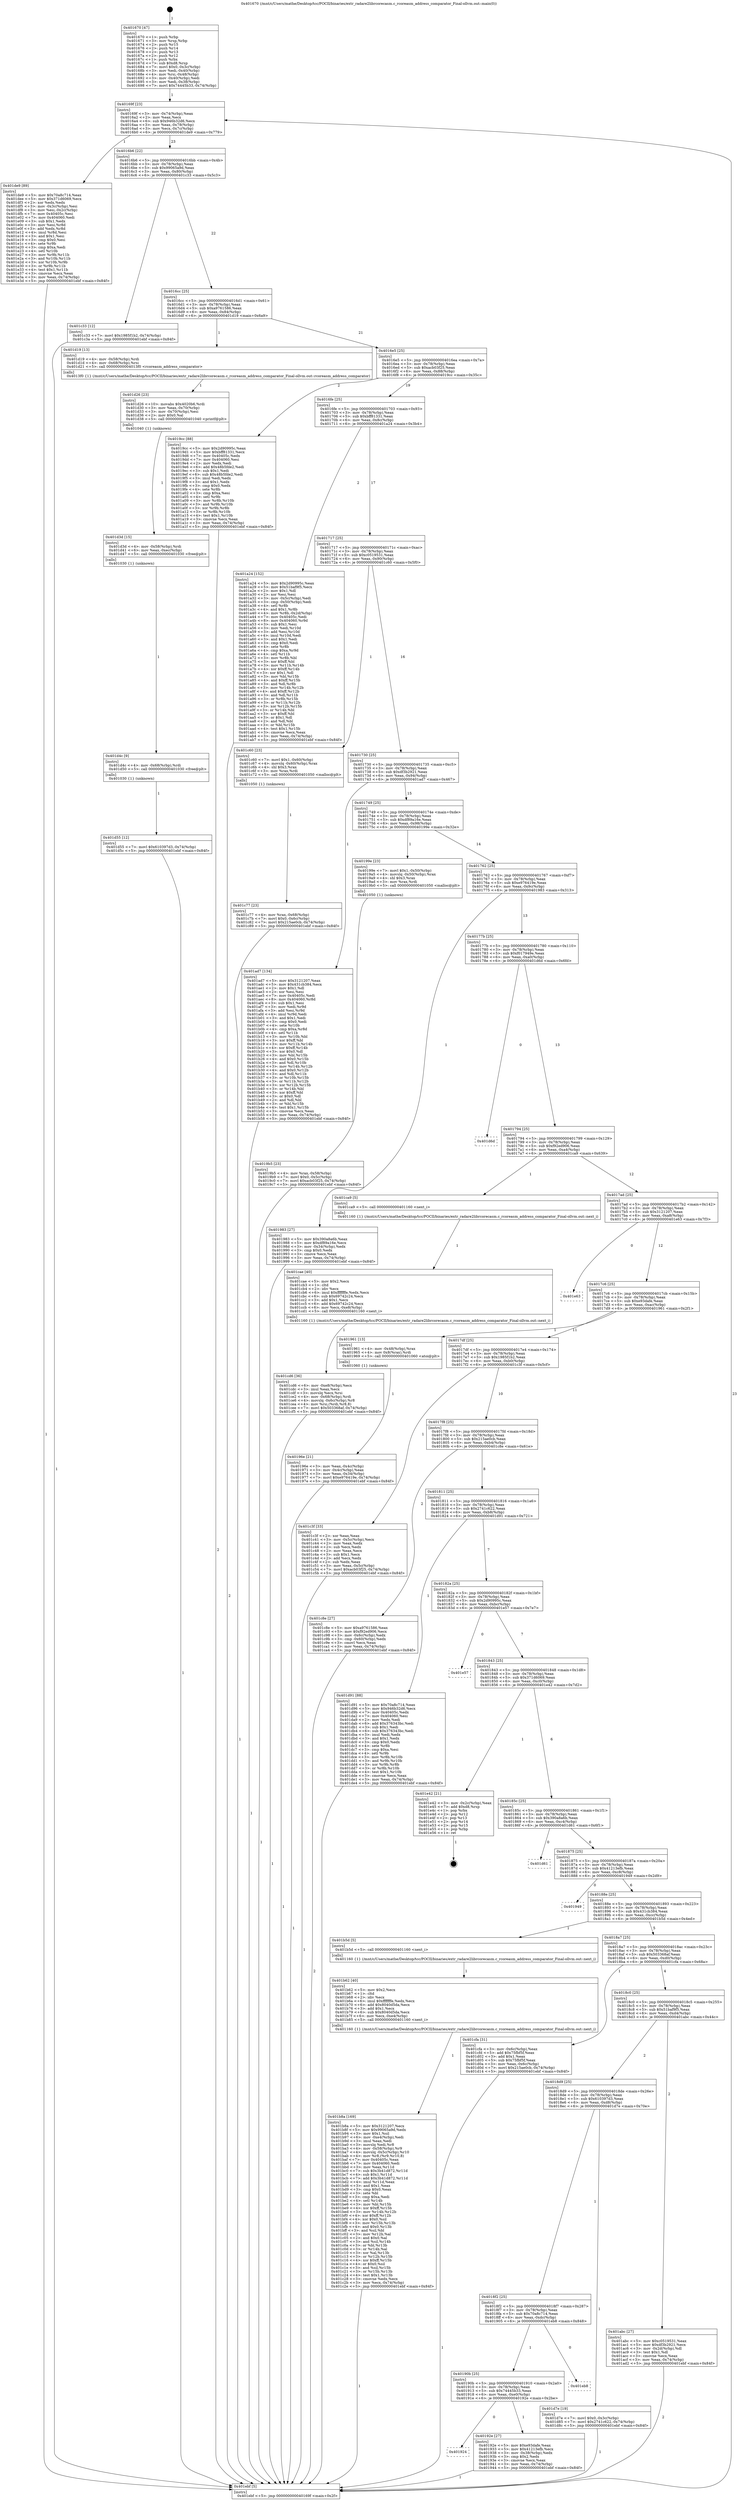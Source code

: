 digraph "0x401670" {
  label = "0x401670 (/mnt/c/Users/mathe/Desktop/tcc/POCII/binaries/extr_radare2librcorecasm.c_rcoreasm_address_comparator_Final-ollvm.out::main(0))"
  labelloc = "t"
  node[shape=record]

  Entry [label="",width=0.3,height=0.3,shape=circle,fillcolor=black,style=filled]
  "0x40169f" [label="{
     0x40169f [23]\l
     | [instrs]\l
     &nbsp;&nbsp;0x40169f \<+3\>: mov -0x74(%rbp),%eax\l
     &nbsp;&nbsp;0x4016a2 \<+2\>: mov %eax,%ecx\l
     &nbsp;&nbsp;0x4016a4 \<+6\>: sub $0x946b32d6,%ecx\l
     &nbsp;&nbsp;0x4016aa \<+3\>: mov %eax,-0x78(%rbp)\l
     &nbsp;&nbsp;0x4016ad \<+3\>: mov %ecx,-0x7c(%rbp)\l
     &nbsp;&nbsp;0x4016b0 \<+6\>: je 0000000000401de9 \<main+0x779\>\l
  }"]
  "0x401de9" [label="{
     0x401de9 [89]\l
     | [instrs]\l
     &nbsp;&nbsp;0x401de9 \<+5\>: mov $0x70a8c714,%eax\l
     &nbsp;&nbsp;0x401dee \<+5\>: mov $0x371d6069,%ecx\l
     &nbsp;&nbsp;0x401df3 \<+2\>: xor %edx,%edx\l
     &nbsp;&nbsp;0x401df5 \<+3\>: mov -0x3c(%rbp),%esi\l
     &nbsp;&nbsp;0x401df8 \<+3\>: mov %esi,-0x2c(%rbp)\l
     &nbsp;&nbsp;0x401dfb \<+7\>: mov 0x40405c,%esi\l
     &nbsp;&nbsp;0x401e02 \<+7\>: mov 0x404060,%edi\l
     &nbsp;&nbsp;0x401e09 \<+3\>: sub $0x1,%edx\l
     &nbsp;&nbsp;0x401e0c \<+3\>: mov %esi,%r8d\l
     &nbsp;&nbsp;0x401e0f \<+3\>: add %edx,%r8d\l
     &nbsp;&nbsp;0x401e12 \<+4\>: imul %r8d,%esi\l
     &nbsp;&nbsp;0x401e16 \<+3\>: and $0x1,%esi\l
     &nbsp;&nbsp;0x401e19 \<+3\>: cmp $0x0,%esi\l
     &nbsp;&nbsp;0x401e1c \<+4\>: sete %r9b\l
     &nbsp;&nbsp;0x401e20 \<+3\>: cmp $0xa,%edi\l
     &nbsp;&nbsp;0x401e23 \<+4\>: setl %r10b\l
     &nbsp;&nbsp;0x401e27 \<+3\>: mov %r9b,%r11b\l
     &nbsp;&nbsp;0x401e2a \<+3\>: and %r10b,%r11b\l
     &nbsp;&nbsp;0x401e2d \<+3\>: xor %r10b,%r9b\l
     &nbsp;&nbsp;0x401e30 \<+3\>: or %r9b,%r11b\l
     &nbsp;&nbsp;0x401e33 \<+4\>: test $0x1,%r11b\l
     &nbsp;&nbsp;0x401e37 \<+3\>: cmovne %ecx,%eax\l
     &nbsp;&nbsp;0x401e3a \<+3\>: mov %eax,-0x74(%rbp)\l
     &nbsp;&nbsp;0x401e3d \<+5\>: jmp 0000000000401ebf \<main+0x84f\>\l
  }"]
  "0x4016b6" [label="{
     0x4016b6 [22]\l
     | [instrs]\l
     &nbsp;&nbsp;0x4016b6 \<+5\>: jmp 00000000004016bb \<main+0x4b\>\l
     &nbsp;&nbsp;0x4016bb \<+3\>: mov -0x78(%rbp),%eax\l
     &nbsp;&nbsp;0x4016be \<+5\>: sub $0x99065a9d,%eax\l
     &nbsp;&nbsp;0x4016c3 \<+3\>: mov %eax,-0x80(%rbp)\l
     &nbsp;&nbsp;0x4016c6 \<+6\>: je 0000000000401c33 \<main+0x5c3\>\l
  }"]
  Exit [label="",width=0.3,height=0.3,shape=circle,fillcolor=black,style=filled,peripheries=2]
  "0x401c33" [label="{
     0x401c33 [12]\l
     | [instrs]\l
     &nbsp;&nbsp;0x401c33 \<+7\>: movl $0x1985f1b2,-0x74(%rbp)\l
     &nbsp;&nbsp;0x401c3a \<+5\>: jmp 0000000000401ebf \<main+0x84f\>\l
  }"]
  "0x4016cc" [label="{
     0x4016cc [25]\l
     | [instrs]\l
     &nbsp;&nbsp;0x4016cc \<+5\>: jmp 00000000004016d1 \<main+0x61\>\l
     &nbsp;&nbsp;0x4016d1 \<+3\>: mov -0x78(%rbp),%eax\l
     &nbsp;&nbsp;0x4016d4 \<+5\>: sub $0xa9761586,%eax\l
     &nbsp;&nbsp;0x4016d9 \<+6\>: mov %eax,-0x84(%rbp)\l
     &nbsp;&nbsp;0x4016df \<+6\>: je 0000000000401d19 \<main+0x6a9\>\l
  }"]
  "0x401d55" [label="{
     0x401d55 [12]\l
     | [instrs]\l
     &nbsp;&nbsp;0x401d55 \<+7\>: movl $0x610397d3,-0x74(%rbp)\l
     &nbsp;&nbsp;0x401d5c \<+5\>: jmp 0000000000401ebf \<main+0x84f\>\l
  }"]
  "0x401d19" [label="{
     0x401d19 [13]\l
     | [instrs]\l
     &nbsp;&nbsp;0x401d19 \<+4\>: mov -0x58(%rbp),%rdi\l
     &nbsp;&nbsp;0x401d1d \<+4\>: mov -0x68(%rbp),%rsi\l
     &nbsp;&nbsp;0x401d21 \<+5\>: call 00000000004013f0 \<rcoreasm_address_comparator\>\l
     | [calls]\l
     &nbsp;&nbsp;0x4013f0 \{1\} (/mnt/c/Users/mathe/Desktop/tcc/POCII/binaries/extr_radare2librcorecasm.c_rcoreasm_address_comparator_Final-ollvm.out::rcoreasm_address_comparator)\l
  }"]
  "0x4016e5" [label="{
     0x4016e5 [25]\l
     | [instrs]\l
     &nbsp;&nbsp;0x4016e5 \<+5\>: jmp 00000000004016ea \<main+0x7a\>\l
     &nbsp;&nbsp;0x4016ea \<+3\>: mov -0x78(%rbp),%eax\l
     &nbsp;&nbsp;0x4016ed \<+5\>: sub $0xacb03f25,%eax\l
     &nbsp;&nbsp;0x4016f2 \<+6\>: mov %eax,-0x88(%rbp)\l
     &nbsp;&nbsp;0x4016f8 \<+6\>: je 00000000004019cc \<main+0x35c\>\l
  }"]
  "0x401d4c" [label="{
     0x401d4c [9]\l
     | [instrs]\l
     &nbsp;&nbsp;0x401d4c \<+4\>: mov -0x68(%rbp),%rdi\l
     &nbsp;&nbsp;0x401d50 \<+5\>: call 0000000000401030 \<free@plt\>\l
     | [calls]\l
     &nbsp;&nbsp;0x401030 \{1\} (unknown)\l
  }"]
  "0x4019cc" [label="{
     0x4019cc [88]\l
     | [instrs]\l
     &nbsp;&nbsp;0x4019cc \<+5\>: mov $0x2d90995c,%eax\l
     &nbsp;&nbsp;0x4019d1 \<+5\>: mov $0xbff81331,%ecx\l
     &nbsp;&nbsp;0x4019d6 \<+7\>: mov 0x40405c,%edx\l
     &nbsp;&nbsp;0x4019dd \<+7\>: mov 0x404060,%esi\l
     &nbsp;&nbsp;0x4019e4 \<+2\>: mov %edx,%edi\l
     &nbsp;&nbsp;0x4019e6 \<+6\>: add $0x48b5fde2,%edi\l
     &nbsp;&nbsp;0x4019ec \<+3\>: sub $0x1,%edi\l
     &nbsp;&nbsp;0x4019ef \<+6\>: sub $0x48b5fde2,%edi\l
     &nbsp;&nbsp;0x4019f5 \<+3\>: imul %edi,%edx\l
     &nbsp;&nbsp;0x4019f8 \<+3\>: and $0x1,%edx\l
     &nbsp;&nbsp;0x4019fb \<+3\>: cmp $0x0,%edx\l
     &nbsp;&nbsp;0x4019fe \<+4\>: sete %r8b\l
     &nbsp;&nbsp;0x401a02 \<+3\>: cmp $0xa,%esi\l
     &nbsp;&nbsp;0x401a05 \<+4\>: setl %r9b\l
     &nbsp;&nbsp;0x401a09 \<+3\>: mov %r8b,%r10b\l
     &nbsp;&nbsp;0x401a0c \<+3\>: and %r9b,%r10b\l
     &nbsp;&nbsp;0x401a0f \<+3\>: xor %r9b,%r8b\l
     &nbsp;&nbsp;0x401a12 \<+3\>: or %r8b,%r10b\l
     &nbsp;&nbsp;0x401a15 \<+4\>: test $0x1,%r10b\l
     &nbsp;&nbsp;0x401a19 \<+3\>: cmovne %ecx,%eax\l
     &nbsp;&nbsp;0x401a1c \<+3\>: mov %eax,-0x74(%rbp)\l
     &nbsp;&nbsp;0x401a1f \<+5\>: jmp 0000000000401ebf \<main+0x84f\>\l
  }"]
  "0x4016fe" [label="{
     0x4016fe [25]\l
     | [instrs]\l
     &nbsp;&nbsp;0x4016fe \<+5\>: jmp 0000000000401703 \<main+0x93\>\l
     &nbsp;&nbsp;0x401703 \<+3\>: mov -0x78(%rbp),%eax\l
     &nbsp;&nbsp;0x401706 \<+5\>: sub $0xbff81331,%eax\l
     &nbsp;&nbsp;0x40170b \<+6\>: mov %eax,-0x8c(%rbp)\l
     &nbsp;&nbsp;0x401711 \<+6\>: je 0000000000401a24 \<main+0x3b4\>\l
  }"]
  "0x401d3d" [label="{
     0x401d3d [15]\l
     | [instrs]\l
     &nbsp;&nbsp;0x401d3d \<+4\>: mov -0x58(%rbp),%rdi\l
     &nbsp;&nbsp;0x401d41 \<+6\>: mov %eax,-0xec(%rbp)\l
     &nbsp;&nbsp;0x401d47 \<+5\>: call 0000000000401030 \<free@plt\>\l
     | [calls]\l
     &nbsp;&nbsp;0x401030 \{1\} (unknown)\l
  }"]
  "0x401a24" [label="{
     0x401a24 [152]\l
     | [instrs]\l
     &nbsp;&nbsp;0x401a24 \<+5\>: mov $0x2d90995c,%eax\l
     &nbsp;&nbsp;0x401a29 \<+5\>: mov $0x51baf9f5,%ecx\l
     &nbsp;&nbsp;0x401a2e \<+2\>: mov $0x1,%dl\l
     &nbsp;&nbsp;0x401a30 \<+2\>: xor %esi,%esi\l
     &nbsp;&nbsp;0x401a32 \<+3\>: mov -0x5c(%rbp),%edi\l
     &nbsp;&nbsp;0x401a35 \<+3\>: cmp -0x50(%rbp),%edi\l
     &nbsp;&nbsp;0x401a38 \<+4\>: setl %r8b\l
     &nbsp;&nbsp;0x401a3c \<+4\>: and $0x1,%r8b\l
     &nbsp;&nbsp;0x401a40 \<+4\>: mov %r8b,-0x2d(%rbp)\l
     &nbsp;&nbsp;0x401a44 \<+7\>: mov 0x40405c,%edi\l
     &nbsp;&nbsp;0x401a4b \<+8\>: mov 0x404060,%r9d\l
     &nbsp;&nbsp;0x401a53 \<+3\>: sub $0x1,%esi\l
     &nbsp;&nbsp;0x401a56 \<+3\>: mov %edi,%r10d\l
     &nbsp;&nbsp;0x401a59 \<+3\>: add %esi,%r10d\l
     &nbsp;&nbsp;0x401a5c \<+4\>: imul %r10d,%edi\l
     &nbsp;&nbsp;0x401a60 \<+3\>: and $0x1,%edi\l
     &nbsp;&nbsp;0x401a63 \<+3\>: cmp $0x0,%edi\l
     &nbsp;&nbsp;0x401a66 \<+4\>: sete %r8b\l
     &nbsp;&nbsp;0x401a6a \<+4\>: cmp $0xa,%r9d\l
     &nbsp;&nbsp;0x401a6e \<+4\>: setl %r11b\l
     &nbsp;&nbsp;0x401a72 \<+3\>: mov %r8b,%bl\l
     &nbsp;&nbsp;0x401a75 \<+3\>: xor $0xff,%bl\l
     &nbsp;&nbsp;0x401a78 \<+3\>: mov %r11b,%r14b\l
     &nbsp;&nbsp;0x401a7b \<+4\>: xor $0xff,%r14b\l
     &nbsp;&nbsp;0x401a7f \<+3\>: xor $0x1,%dl\l
     &nbsp;&nbsp;0x401a82 \<+3\>: mov %bl,%r15b\l
     &nbsp;&nbsp;0x401a85 \<+4\>: and $0xff,%r15b\l
     &nbsp;&nbsp;0x401a89 \<+3\>: and %dl,%r8b\l
     &nbsp;&nbsp;0x401a8c \<+3\>: mov %r14b,%r12b\l
     &nbsp;&nbsp;0x401a8f \<+4\>: and $0xff,%r12b\l
     &nbsp;&nbsp;0x401a93 \<+3\>: and %dl,%r11b\l
     &nbsp;&nbsp;0x401a96 \<+3\>: or %r8b,%r15b\l
     &nbsp;&nbsp;0x401a99 \<+3\>: or %r11b,%r12b\l
     &nbsp;&nbsp;0x401a9c \<+3\>: xor %r12b,%r15b\l
     &nbsp;&nbsp;0x401a9f \<+3\>: or %r14b,%bl\l
     &nbsp;&nbsp;0x401aa2 \<+3\>: xor $0xff,%bl\l
     &nbsp;&nbsp;0x401aa5 \<+3\>: or $0x1,%dl\l
     &nbsp;&nbsp;0x401aa8 \<+2\>: and %dl,%bl\l
     &nbsp;&nbsp;0x401aaa \<+3\>: or %bl,%r15b\l
     &nbsp;&nbsp;0x401aad \<+4\>: test $0x1,%r15b\l
     &nbsp;&nbsp;0x401ab1 \<+3\>: cmovne %ecx,%eax\l
     &nbsp;&nbsp;0x401ab4 \<+3\>: mov %eax,-0x74(%rbp)\l
     &nbsp;&nbsp;0x401ab7 \<+5\>: jmp 0000000000401ebf \<main+0x84f\>\l
  }"]
  "0x401717" [label="{
     0x401717 [25]\l
     | [instrs]\l
     &nbsp;&nbsp;0x401717 \<+5\>: jmp 000000000040171c \<main+0xac\>\l
     &nbsp;&nbsp;0x40171c \<+3\>: mov -0x78(%rbp),%eax\l
     &nbsp;&nbsp;0x40171f \<+5\>: sub $0xc0519531,%eax\l
     &nbsp;&nbsp;0x401724 \<+6\>: mov %eax,-0x90(%rbp)\l
     &nbsp;&nbsp;0x40172a \<+6\>: je 0000000000401c60 \<main+0x5f0\>\l
  }"]
  "0x401d26" [label="{
     0x401d26 [23]\l
     | [instrs]\l
     &nbsp;&nbsp;0x401d26 \<+10\>: movabs $0x4020b6,%rdi\l
     &nbsp;&nbsp;0x401d30 \<+3\>: mov %eax,-0x70(%rbp)\l
     &nbsp;&nbsp;0x401d33 \<+3\>: mov -0x70(%rbp),%esi\l
     &nbsp;&nbsp;0x401d36 \<+2\>: mov $0x0,%al\l
     &nbsp;&nbsp;0x401d38 \<+5\>: call 0000000000401040 \<printf@plt\>\l
     | [calls]\l
     &nbsp;&nbsp;0x401040 \{1\} (unknown)\l
  }"]
  "0x401c60" [label="{
     0x401c60 [23]\l
     | [instrs]\l
     &nbsp;&nbsp;0x401c60 \<+7\>: movl $0x1,-0x60(%rbp)\l
     &nbsp;&nbsp;0x401c67 \<+4\>: movslq -0x60(%rbp),%rax\l
     &nbsp;&nbsp;0x401c6b \<+4\>: shl $0x3,%rax\l
     &nbsp;&nbsp;0x401c6f \<+3\>: mov %rax,%rdi\l
     &nbsp;&nbsp;0x401c72 \<+5\>: call 0000000000401050 \<malloc@plt\>\l
     | [calls]\l
     &nbsp;&nbsp;0x401050 \{1\} (unknown)\l
  }"]
  "0x401730" [label="{
     0x401730 [25]\l
     | [instrs]\l
     &nbsp;&nbsp;0x401730 \<+5\>: jmp 0000000000401735 \<main+0xc5\>\l
     &nbsp;&nbsp;0x401735 \<+3\>: mov -0x78(%rbp),%eax\l
     &nbsp;&nbsp;0x401738 \<+5\>: sub $0xdf3b2921,%eax\l
     &nbsp;&nbsp;0x40173d \<+6\>: mov %eax,-0x94(%rbp)\l
     &nbsp;&nbsp;0x401743 \<+6\>: je 0000000000401ad7 \<main+0x467\>\l
  }"]
  "0x401cd6" [label="{
     0x401cd6 [36]\l
     | [instrs]\l
     &nbsp;&nbsp;0x401cd6 \<+6\>: mov -0xe8(%rbp),%ecx\l
     &nbsp;&nbsp;0x401cdc \<+3\>: imul %eax,%ecx\l
     &nbsp;&nbsp;0x401cdf \<+3\>: movslq %ecx,%rsi\l
     &nbsp;&nbsp;0x401ce2 \<+4\>: mov -0x68(%rbp),%rdi\l
     &nbsp;&nbsp;0x401ce6 \<+4\>: movslq -0x6c(%rbp),%r8\l
     &nbsp;&nbsp;0x401cea \<+4\>: mov %rsi,(%rdi,%r8,8)\l
     &nbsp;&nbsp;0x401cee \<+7\>: movl $0x503368af,-0x74(%rbp)\l
     &nbsp;&nbsp;0x401cf5 \<+5\>: jmp 0000000000401ebf \<main+0x84f\>\l
  }"]
  "0x401ad7" [label="{
     0x401ad7 [134]\l
     | [instrs]\l
     &nbsp;&nbsp;0x401ad7 \<+5\>: mov $0x3121207,%eax\l
     &nbsp;&nbsp;0x401adc \<+5\>: mov $0x431cb384,%ecx\l
     &nbsp;&nbsp;0x401ae1 \<+2\>: mov $0x1,%dl\l
     &nbsp;&nbsp;0x401ae3 \<+2\>: xor %esi,%esi\l
     &nbsp;&nbsp;0x401ae5 \<+7\>: mov 0x40405c,%edi\l
     &nbsp;&nbsp;0x401aec \<+8\>: mov 0x404060,%r8d\l
     &nbsp;&nbsp;0x401af4 \<+3\>: sub $0x1,%esi\l
     &nbsp;&nbsp;0x401af7 \<+3\>: mov %edi,%r9d\l
     &nbsp;&nbsp;0x401afa \<+3\>: add %esi,%r9d\l
     &nbsp;&nbsp;0x401afd \<+4\>: imul %r9d,%edi\l
     &nbsp;&nbsp;0x401b01 \<+3\>: and $0x1,%edi\l
     &nbsp;&nbsp;0x401b04 \<+3\>: cmp $0x0,%edi\l
     &nbsp;&nbsp;0x401b07 \<+4\>: sete %r10b\l
     &nbsp;&nbsp;0x401b0b \<+4\>: cmp $0xa,%r8d\l
     &nbsp;&nbsp;0x401b0f \<+4\>: setl %r11b\l
     &nbsp;&nbsp;0x401b13 \<+3\>: mov %r10b,%bl\l
     &nbsp;&nbsp;0x401b16 \<+3\>: xor $0xff,%bl\l
     &nbsp;&nbsp;0x401b19 \<+3\>: mov %r11b,%r14b\l
     &nbsp;&nbsp;0x401b1c \<+4\>: xor $0xff,%r14b\l
     &nbsp;&nbsp;0x401b20 \<+3\>: xor $0x0,%dl\l
     &nbsp;&nbsp;0x401b23 \<+3\>: mov %bl,%r15b\l
     &nbsp;&nbsp;0x401b26 \<+4\>: and $0x0,%r15b\l
     &nbsp;&nbsp;0x401b2a \<+3\>: and %dl,%r10b\l
     &nbsp;&nbsp;0x401b2d \<+3\>: mov %r14b,%r12b\l
     &nbsp;&nbsp;0x401b30 \<+4\>: and $0x0,%r12b\l
     &nbsp;&nbsp;0x401b34 \<+3\>: and %dl,%r11b\l
     &nbsp;&nbsp;0x401b37 \<+3\>: or %r10b,%r15b\l
     &nbsp;&nbsp;0x401b3a \<+3\>: or %r11b,%r12b\l
     &nbsp;&nbsp;0x401b3d \<+3\>: xor %r12b,%r15b\l
     &nbsp;&nbsp;0x401b40 \<+3\>: or %r14b,%bl\l
     &nbsp;&nbsp;0x401b43 \<+3\>: xor $0xff,%bl\l
     &nbsp;&nbsp;0x401b46 \<+3\>: or $0x0,%dl\l
     &nbsp;&nbsp;0x401b49 \<+2\>: and %dl,%bl\l
     &nbsp;&nbsp;0x401b4b \<+3\>: or %bl,%r15b\l
     &nbsp;&nbsp;0x401b4e \<+4\>: test $0x1,%r15b\l
     &nbsp;&nbsp;0x401b52 \<+3\>: cmovne %ecx,%eax\l
     &nbsp;&nbsp;0x401b55 \<+3\>: mov %eax,-0x74(%rbp)\l
     &nbsp;&nbsp;0x401b58 \<+5\>: jmp 0000000000401ebf \<main+0x84f\>\l
  }"]
  "0x401749" [label="{
     0x401749 [25]\l
     | [instrs]\l
     &nbsp;&nbsp;0x401749 \<+5\>: jmp 000000000040174e \<main+0xde\>\l
     &nbsp;&nbsp;0x40174e \<+3\>: mov -0x78(%rbp),%eax\l
     &nbsp;&nbsp;0x401751 \<+5\>: sub $0xdf89a16e,%eax\l
     &nbsp;&nbsp;0x401756 \<+6\>: mov %eax,-0x98(%rbp)\l
     &nbsp;&nbsp;0x40175c \<+6\>: je 000000000040199e \<main+0x32e\>\l
  }"]
  "0x401cae" [label="{
     0x401cae [40]\l
     | [instrs]\l
     &nbsp;&nbsp;0x401cae \<+5\>: mov $0x2,%ecx\l
     &nbsp;&nbsp;0x401cb3 \<+1\>: cltd\l
     &nbsp;&nbsp;0x401cb4 \<+2\>: idiv %ecx\l
     &nbsp;&nbsp;0x401cb6 \<+6\>: imul $0xfffffffe,%edx,%ecx\l
     &nbsp;&nbsp;0x401cbc \<+6\>: sub $0x69742c24,%ecx\l
     &nbsp;&nbsp;0x401cc2 \<+3\>: add $0x1,%ecx\l
     &nbsp;&nbsp;0x401cc5 \<+6\>: add $0x69742c24,%ecx\l
     &nbsp;&nbsp;0x401ccb \<+6\>: mov %ecx,-0xe8(%rbp)\l
     &nbsp;&nbsp;0x401cd1 \<+5\>: call 0000000000401160 \<next_i\>\l
     | [calls]\l
     &nbsp;&nbsp;0x401160 \{1\} (/mnt/c/Users/mathe/Desktop/tcc/POCII/binaries/extr_radare2librcorecasm.c_rcoreasm_address_comparator_Final-ollvm.out::next_i)\l
  }"]
  "0x40199e" [label="{
     0x40199e [23]\l
     | [instrs]\l
     &nbsp;&nbsp;0x40199e \<+7\>: movl $0x1,-0x50(%rbp)\l
     &nbsp;&nbsp;0x4019a5 \<+4\>: movslq -0x50(%rbp),%rax\l
     &nbsp;&nbsp;0x4019a9 \<+4\>: shl $0x3,%rax\l
     &nbsp;&nbsp;0x4019ad \<+3\>: mov %rax,%rdi\l
     &nbsp;&nbsp;0x4019b0 \<+5\>: call 0000000000401050 \<malloc@plt\>\l
     | [calls]\l
     &nbsp;&nbsp;0x401050 \{1\} (unknown)\l
  }"]
  "0x401762" [label="{
     0x401762 [25]\l
     | [instrs]\l
     &nbsp;&nbsp;0x401762 \<+5\>: jmp 0000000000401767 \<main+0xf7\>\l
     &nbsp;&nbsp;0x401767 \<+3\>: mov -0x78(%rbp),%eax\l
     &nbsp;&nbsp;0x40176a \<+5\>: sub $0xe976419e,%eax\l
     &nbsp;&nbsp;0x40176f \<+6\>: mov %eax,-0x9c(%rbp)\l
     &nbsp;&nbsp;0x401775 \<+6\>: je 0000000000401983 \<main+0x313\>\l
  }"]
  "0x401c77" [label="{
     0x401c77 [23]\l
     | [instrs]\l
     &nbsp;&nbsp;0x401c77 \<+4\>: mov %rax,-0x68(%rbp)\l
     &nbsp;&nbsp;0x401c7b \<+7\>: movl $0x0,-0x6c(%rbp)\l
     &nbsp;&nbsp;0x401c82 \<+7\>: movl $0x215ae0cb,-0x74(%rbp)\l
     &nbsp;&nbsp;0x401c89 \<+5\>: jmp 0000000000401ebf \<main+0x84f\>\l
  }"]
  "0x401983" [label="{
     0x401983 [27]\l
     | [instrs]\l
     &nbsp;&nbsp;0x401983 \<+5\>: mov $0x390a8a6b,%eax\l
     &nbsp;&nbsp;0x401988 \<+5\>: mov $0xdf89a16e,%ecx\l
     &nbsp;&nbsp;0x40198d \<+3\>: mov -0x34(%rbp),%edx\l
     &nbsp;&nbsp;0x401990 \<+3\>: cmp $0x0,%edx\l
     &nbsp;&nbsp;0x401993 \<+3\>: cmove %ecx,%eax\l
     &nbsp;&nbsp;0x401996 \<+3\>: mov %eax,-0x74(%rbp)\l
     &nbsp;&nbsp;0x401999 \<+5\>: jmp 0000000000401ebf \<main+0x84f\>\l
  }"]
  "0x40177b" [label="{
     0x40177b [25]\l
     | [instrs]\l
     &nbsp;&nbsp;0x40177b \<+5\>: jmp 0000000000401780 \<main+0x110\>\l
     &nbsp;&nbsp;0x401780 \<+3\>: mov -0x78(%rbp),%eax\l
     &nbsp;&nbsp;0x401783 \<+5\>: sub $0xf017949e,%eax\l
     &nbsp;&nbsp;0x401788 \<+6\>: mov %eax,-0xa0(%rbp)\l
     &nbsp;&nbsp;0x40178e \<+6\>: je 0000000000401d6d \<main+0x6fd\>\l
  }"]
  "0x401b8a" [label="{
     0x401b8a [169]\l
     | [instrs]\l
     &nbsp;&nbsp;0x401b8a \<+5\>: mov $0x3121207,%ecx\l
     &nbsp;&nbsp;0x401b8f \<+5\>: mov $0x99065a9d,%edx\l
     &nbsp;&nbsp;0x401b94 \<+3\>: mov $0x1,%sil\l
     &nbsp;&nbsp;0x401b97 \<+6\>: mov -0xe4(%rbp),%edi\l
     &nbsp;&nbsp;0x401b9d \<+3\>: imul %eax,%edi\l
     &nbsp;&nbsp;0x401ba0 \<+3\>: movslq %edi,%r8\l
     &nbsp;&nbsp;0x401ba3 \<+4\>: mov -0x58(%rbp),%r9\l
     &nbsp;&nbsp;0x401ba7 \<+4\>: movslq -0x5c(%rbp),%r10\l
     &nbsp;&nbsp;0x401bab \<+4\>: mov %r8,(%r9,%r10,8)\l
     &nbsp;&nbsp;0x401baf \<+7\>: mov 0x40405c,%eax\l
     &nbsp;&nbsp;0x401bb6 \<+7\>: mov 0x404060,%edi\l
     &nbsp;&nbsp;0x401bbd \<+3\>: mov %eax,%r11d\l
     &nbsp;&nbsp;0x401bc0 \<+7\>: sub $0x3b41d872,%r11d\l
     &nbsp;&nbsp;0x401bc7 \<+4\>: sub $0x1,%r11d\l
     &nbsp;&nbsp;0x401bcb \<+7\>: add $0x3b41d872,%r11d\l
     &nbsp;&nbsp;0x401bd2 \<+4\>: imul %r11d,%eax\l
     &nbsp;&nbsp;0x401bd6 \<+3\>: and $0x1,%eax\l
     &nbsp;&nbsp;0x401bd9 \<+3\>: cmp $0x0,%eax\l
     &nbsp;&nbsp;0x401bdc \<+3\>: sete %bl\l
     &nbsp;&nbsp;0x401bdf \<+3\>: cmp $0xa,%edi\l
     &nbsp;&nbsp;0x401be2 \<+4\>: setl %r14b\l
     &nbsp;&nbsp;0x401be6 \<+3\>: mov %bl,%r15b\l
     &nbsp;&nbsp;0x401be9 \<+4\>: xor $0xff,%r15b\l
     &nbsp;&nbsp;0x401bed \<+3\>: mov %r14b,%r12b\l
     &nbsp;&nbsp;0x401bf0 \<+4\>: xor $0xff,%r12b\l
     &nbsp;&nbsp;0x401bf4 \<+4\>: xor $0x0,%sil\l
     &nbsp;&nbsp;0x401bf8 \<+3\>: mov %r15b,%r13b\l
     &nbsp;&nbsp;0x401bfb \<+4\>: and $0x0,%r13b\l
     &nbsp;&nbsp;0x401bff \<+3\>: and %sil,%bl\l
     &nbsp;&nbsp;0x401c02 \<+3\>: mov %r12b,%al\l
     &nbsp;&nbsp;0x401c05 \<+2\>: and $0x0,%al\l
     &nbsp;&nbsp;0x401c07 \<+3\>: and %sil,%r14b\l
     &nbsp;&nbsp;0x401c0a \<+3\>: or %bl,%r13b\l
     &nbsp;&nbsp;0x401c0d \<+3\>: or %r14b,%al\l
     &nbsp;&nbsp;0x401c10 \<+3\>: xor %al,%r13b\l
     &nbsp;&nbsp;0x401c13 \<+3\>: or %r12b,%r15b\l
     &nbsp;&nbsp;0x401c16 \<+4\>: xor $0xff,%r15b\l
     &nbsp;&nbsp;0x401c1a \<+4\>: or $0x0,%sil\l
     &nbsp;&nbsp;0x401c1e \<+3\>: and %sil,%r15b\l
     &nbsp;&nbsp;0x401c21 \<+3\>: or %r15b,%r13b\l
     &nbsp;&nbsp;0x401c24 \<+4\>: test $0x1,%r13b\l
     &nbsp;&nbsp;0x401c28 \<+3\>: cmovne %edx,%ecx\l
     &nbsp;&nbsp;0x401c2b \<+3\>: mov %ecx,-0x74(%rbp)\l
     &nbsp;&nbsp;0x401c2e \<+5\>: jmp 0000000000401ebf \<main+0x84f\>\l
  }"]
  "0x401d6d" [label="{
     0x401d6d\l
  }", style=dashed]
  "0x401794" [label="{
     0x401794 [25]\l
     | [instrs]\l
     &nbsp;&nbsp;0x401794 \<+5\>: jmp 0000000000401799 \<main+0x129\>\l
     &nbsp;&nbsp;0x401799 \<+3\>: mov -0x78(%rbp),%eax\l
     &nbsp;&nbsp;0x40179c \<+5\>: sub $0xf92ed906,%eax\l
     &nbsp;&nbsp;0x4017a1 \<+6\>: mov %eax,-0xa4(%rbp)\l
     &nbsp;&nbsp;0x4017a7 \<+6\>: je 0000000000401ca9 \<main+0x639\>\l
  }"]
  "0x401b62" [label="{
     0x401b62 [40]\l
     | [instrs]\l
     &nbsp;&nbsp;0x401b62 \<+5\>: mov $0x2,%ecx\l
     &nbsp;&nbsp;0x401b67 \<+1\>: cltd\l
     &nbsp;&nbsp;0x401b68 \<+2\>: idiv %ecx\l
     &nbsp;&nbsp;0x401b6a \<+6\>: imul $0xfffffffe,%edx,%ecx\l
     &nbsp;&nbsp;0x401b70 \<+6\>: add $0x8040d5da,%ecx\l
     &nbsp;&nbsp;0x401b76 \<+3\>: add $0x1,%ecx\l
     &nbsp;&nbsp;0x401b79 \<+6\>: sub $0x8040d5da,%ecx\l
     &nbsp;&nbsp;0x401b7f \<+6\>: mov %ecx,-0xe4(%rbp)\l
     &nbsp;&nbsp;0x401b85 \<+5\>: call 0000000000401160 \<next_i\>\l
     | [calls]\l
     &nbsp;&nbsp;0x401160 \{1\} (/mnt/c/Users/mathe/Desktop/tcc/POCII/binaries/extr_radare2librcorecasm.c_rcoreasm_address_comparator_Final-ollvm.out::next_i)\l
  }"]
  "0x401ca9" [label="{
     0x401ca9 [5]\l
     | [instrs]\l
     &nbsp;&nbsp;0x401ca9 \<+5\>: call 0000000000401160 \<next_i\>\l
     | [calls]\l
     &nbsp;&nbsp;0x401160 \{1\} (/mnt/c/Users/mathe/Desktop/tcc/POCII/binaries/extr_radare2librcorecasm.c_rcoreasm_address_comparator_Final-ollvm.out::next_i)\l
  }"]
  "0x4017ad" [label="{
     0x4017ad [25]\l
     | [instrs]\l
     &nbsp;&nbsp;0x4017ad \<+5\>: jmp 00000000004017b2 \<main+0x142\>\l
     &nbsp;&nbsp;0x4017b2 \<+3\>: mov -0x78(%rbp),%eax\l
     &nbsp;&nbsp;0x4017b5 \<+5\>: sub $0x3121207,%eax\l
     &nbsp;&nbsp;0x4017ba \<+6\>: mov %eax,-0xa8(%rbp)\l
     &nbsp;&nbsp;0x4017c0 \<+6\>: je 0000000000401e63 \<main+0x7f3\>\l
  }"]
  "0x4019b5" [label="{
     0x4019b5 [23]\l
     | [instrs]\l
     &nbsp;&nbsp;0x4019b5 \<+4\>: mov %rax,-0x58(%rbp)\l
     &nbsp;&nbsp;0x4019b9 \<+7\>: movl $0x0,-0x5c(%rbp)\l
     &nbsp;&nbsp;0x4019c0 \<+7\>: movl $0xacb03f25,-0x74(%rbp)\l
     &nbsp;&nbsp;0x4019c7 \<+5\>: jmp 0000000000401ebf \<main+0x84f\>\l
  }"]
  "0x401e63" [label="{
     0x401e63\l
  }", style=dashed]
  "0x4017c6" [label="{
     0x4017c6 [25]\l
     | [instrs]\l
     &nbsp;&nbsp;0x4017c6 \<+5\>: jmp 00000000004017cb \<main+0x15b\>\l
     &nbsp;&nbsp;0x4017cb \<+3\>: mov -0x78(%rbp),%eax\l
     &nbsp;&nbsp;0x4017ce \<+5\>: sub $0xe93dafe,%eax\l
     &nbsp;&nbsp;0x4017d3 \<+6\>: mov %eax,-0xac(%rbp)\l
     &nbsp;&nbsp;0x4017d9 \<+6\>: je 0000000000401961 \<main+0x2f1\>\l
  }"]
  "0x40196e" [label="{
     0x40196e [21]\l
     | [instrs]\l
     &nbsp;&nbsp;0x40196e \<+3\>: mov %eax,-0x4c(%rbp)\l
     &nbsp;&nbsp;0x401971 \<+3\>: mov -0x4c(%rbp),%eax\l
     &nbsp;&nbsp;0x401974 \<+3\>: mov %eax,-0x34(%rbp)\l
     &nbsp;&nbsp;0x401977 \<+7\>: movl $0xe976419e,-0x74(%rbp)\l
     &nbsp;&nbsp;0x40197e \<+5\>: jmp 0000000000401ebf \<main+0x84f\>\l
  }"]
  "0x401961" [label="{
     0x401961 [13]\l
     | [instrs]\l
     &nbsp;&nbsp;0x401961 \<+4\>: mov -0x48(%rbp),%rax\l
     &nbsp;&nbsp;0x401965 \<+4\>: mov 0x8(%rax),%rdi\l
     &nbsp;&nbsp;0x401969 \<+5\>: call 0000000000401060 \<atoi@plt\>\l
     | [calls]\l
     &nbsp;&nbsp;0x401060 \{1\} (unknown)\l
  }"]
  "0x4017df" [label="{
     0x4017df [25]\l
     | [instrs]\l
     &nbsp;&nbsp;0x4017df \<+5\>: jmp 00000000004017e4 \<main+0x174\>\l
     &nbsp;&nbsp;0x4017e4 \<+3\>: mov -0x78(%rbp),%eax\l
     &nbsp;&nbsp;0x4017e7 \<+5\>: sub $0x1985f1b2,%eax\l
     &nbsp;&nbsp;0x4017ec \<+6\>: mov %eax,-0xb0(%rbp)\l
     &nbsp;&nbsp;0x4017f2 \<+6\>: je 0000000000401c3f \<main+0x5cf\>\l
  }"]
  "0x401670" [label="{
     0x401670 [47]\l
     | [instrs]\l
     &nbsp;&nbsp;0x401670 \<+1\>: push %rbp\l
     &nbsp;&nbsp;0x401671 \<+3\>: mov %rsp,%rbp\l
     &nbsp;&nbsp;0x401674 \<+2\>: push %r15\l
     &nbsp;&nbsp;0x401676 \<+2\>: push %r14\l
     &nbsp;&nbsp;0x401678 \<+2\>: push %r13\l
     &nbsp;&nbsp;0x40167a \<+2\>: push %r12\l
     &nbsp;&nbsp;0x40167c \<+1\>: push %rbx\l
     &nbsp;&nbsp;0x40167d \<+7\>: sub $0xd8,%rsp\l
     &nbsp;&nbsp;0x401684 \<+7\>: movl $0x0,-0x3c(%rbp)\l
     &nbsp;&nbsp;0x40168b \<+3\>: mov %edi,-0x40(%rbp)\l
     &nbsp;&nbsp;0x40168e \<+4\>: mov %rsi,-0x48(%rbp)\l
     &nbsp;&nbsp;0x401692 \<+3\>: mov -0x40(%rbp),%edi\l
     &nbsp;&nbsp;0x401695 \<+3\>: mov %edi,-0x38(%rbp)\l
     &nbsp;&nbsp;0x401698 \<+7\>: movl $0x74445b33,-0x74(%rbp)\l
  }"]
  "0x401c3f" [label="{
     0x401c3f [33]\l
     | [instrs]\l
     &nbsp;&nbsp;0x401c3f \<+2\>: xor %eax,%eax\l
     &nbsp;&nbsp;0x401c41 \<+3\>: mov -0x5c(%rbp),%ecx\l
     &nbsp;&nbsp;0x401c44 \<+2\>: mov %eax,%edx\l
     &nbsp;&nbsp;0x401c46 \<+2\>: sub %ecx,%edx\l
     &nbsp;&nbsp;0x401c48 \<+2\>: mov %eax,%ecx\l
     &nbsp;&nbsp;0x401c4a \<+3\>: sub $0x1,%ecx\l
     &nbsp;&nbsp;0x401c4d \<+2\>: add %ecx,%edx\l
     &nbsp;&nbsp;0x401c4f \<+2\>: sub %edx,%eax\l
     &nbsp;&nbsp;0x401c51 \<+3\>: mov %eax,-0x5c(%rbp)\l
     &nbsp;&nbsp;0x401c54 \<+7\>: movl $0xacb03f25,-0x74(%rbp)\l
     &nbsp;&nbsp;0x401c5b \<+5\>: jmp 0000000000401ebf \<main+0x84f\>\l
  }"]
  "0x4017f8" [label="{
     0x4017f8 [25]\l
     | [instrs]\l
     &nbsp;&nbsp;0x4017f8 \<+5\>: jmp 00000000004017fd \<main+0x18d\>\l
     &nbsp;&nbsp;0x4017fd \<+3\>: mov -0x78(%rbp),%eax\l
     &nbsp;&nbsp;0x401800 \<+5\>: sub $0x215ae0cb,%eax\l
     &nbsp;&nbsp;0x401805 \<+6\>: mov %eax,-0xb4(%rbp)\l
     &nbsp;&nbsp;0x40180b \<+6\>: je 0000000000401c8e \<main+0x61e\>\l
  }"]
  "0x401ebf" [label="{
     0x401ebf [5]\l
     | [instrs]\l
     &nbsp;&nbsp;0x401ebf \<+5\>: jmp 000000000040169f \<main+0x2f\>\l
  }"]
  "0x401c8e" [label="{
     0x401c8e [27]\l
     | [instrs]\l
     &nbsp;&nbsp;0x401c8e \<+5\>: mov $0xa9761586,%eax\l
     &nbsp;&nbsp;0x401c93 \<+5\>: mov $0xf92ed906,%ecx\l
     &nbsp;&nbsp;0x401c98 \<+3\>: mov -0x6c(%rbp),%edx\l
     &nbsp;&nbsp;0x401c9b \<+3\>: cmp -0x60(%rbp),%edx\l
     &nbsp;&nbsp;0x401c9e \<+3\>: cmovl %ecx,%eax\l
     &nbsp;&nbsp;0x401ca1 \<+3\>: mov %eax,-0x74(%rbp)\l
     &nbsp;&nbsp;0x401ca4 \<+5\>: jmp 0000000000401ebf \<main+0x84f\>\l
  }"]
  "0x401811" [label="{
     0x401811 [25]\l
     | [instrs]\l
     &nbsp;&nbsp;0x401811 \<+5\>: jmp 0000000000401816 \<main+0x1a6\>\l
     &nbsp;&nbsp;0x401816 \<+3\>: mov -0x78(%rbp),%eax\l
     &nbsp;&nbsp;0x401819 \<+5\>: sub $0x2741c622,%eax\l
     &nbsp;&nbsp;0x40181e \<+6\>: mov %eax,-0xb8(%rbp)\l
     &nbsp;&nbsp;0x401824 \<+6\>: je 0000000000401d91 \<main+0x721\>\l
  }"]
  "0x401924" [label="{
     0x401924\l
  }", style=dashed]
  "0x401d91" [label="{
     0x401d91 [88]\l
     | [instrs]\l
     &nbsp;&nbsp;0x401d91 \<+5\>: mov $0x70a8c714,%eax\l
     &nbsp;&nbsp;0x401d96 \<+5\>: mov $0x946b32d6,%ecx\l
     &nbsp;&nbsp;0x401d9b \<+7\>: mov 0x40405c,%edx\l
     &nbsp;&nbsp;0x401da2 \<+7\>: mov 0x404060,%esi\l
     &nbsp;&nbsp;0x401da9 \<+2\>: mov %edx,%edi\l
     &nbsp;&nbsp;0x401dab \<+6\>: add $0x376343bc,%edi\l
     &nbsp;&nbsp;0x401db1 \<+3\>: sub $0x1,%edi\l
     &nbsp;&nbsp;0x401db4 \<+6\>: sub $0x376343bc,%edi\l
     &nbsp;&nbsp;0x401dba \<+3\>: imul %edi,%edx\l
     &nbsp;&nbsp;0x401dbd \<+3\>: and $0x1,%edx\l
     &nbsp;&nbsp;0x401dc0 \<+3\>: cmp $0x0,%edx\l
     &nbsp;&nbsp;0x401dc3 \<+4\>: sete %r8b\l
     &nbsp;&nbsp;0x401dc7 \<+3\>: cmp $0xa,%esi\l
     &nbsp;&nbsp;0x401dca \<+4\>: setl %r9b\l
     &nbsp;&nbsp;0x401dce \<+3\>: mov %r8b,%r10b\l
     &nbsp;&nbsp;0x401dd1 \<+3\>: and %r9b,%r10b\l
     &nbsp;&nbsp;0x401dd4 \<+3\>: xor %r9b,%r8b\l
     &nbsp;&nbsp;0x401dd7 \<+3\>: or %r8b,%r10b\l
     &nbsp;&nbsp;0x401dda \<+4\>: test $0x1,%r10b\l
     &nbsp;&nbsp;0x401dde \<+3\>: cmovne %ecx,%eax\l
     &nbsp;&nbsp;0x401de1 \<+3\>: mov %eax,-0x74(%rbp)\l
     &nbsp;&nbsp;0x401de4 \<+5\>: jmp 0000000000401ebf \<main+0x84f\>\l
  }"]
  "0x40182a" [label="{
     0x40182a [25]\l
     | [instrs]\l
     &nbsp;&nbsp;0x40182a \<+5\>: jmp 000000000040182f \<main+0x1bf\>\l
     &nbsp;&nbsp;0x40182f \<+3\>: mov -0x78(%rbp),%eax\l
     &nbsp;&nbsp;0x401832 \<+5\>: sub $0x2d90995c,%eax\l
     &nbsp;&nbsp;0x401837 \<+6\>: mov %eax,-0xbc(%rbp)\l
     &nbsp;&nbsp;0x40183d \<+6\>: je 0000000000401e57 \<main+0x7e7\>\l
  }"]
  "0x40192e" [label="{
     0x40192e [27]\l
     | [instrs]\l
     &nbsp;&nbsp;0x40192e \<+5\>: mov $0xe93dafe,%eax\l
     &nbsp;&nbsp;0x401933 \<+5\>: mov $0x41213efb,%ecx\l
     &nbsp;&nbsp;0x401938 \<+3\>: mov -0x38(%rbp),%edx\l
     &nbsp;&nbsp;0x40193b \<+3\>: cmp $0x2,%edx\l
     &nbsp;&nbsp;0x40193e \<+3\>: cmovne %ecx,%eax\l
     &nbsp;&nbsp;0x401941 \<+3\>: mov %eax,-0x74(%rbp)\l
     &nbsp;&nbsp;0x401944 \<+5\>: jmp 0000000000401ebf \<main+0x84f\>\l
  }"]
  "0x401e57" [label="{
     0x401e57\l
  }", style=dashed]
  "0x401843" [label="{
     0x401843 [25]\l
     | [instrs]\l
     &nbsp;&nbsp;0x401843 \<+5\>: jmp 0000000000401848 \<main+0x1d8\>\l
     &nbsp;&nbsp;0x401848 \<+3\>: mov -0x78(%rbp),%eax\l
     &nbsp;&nbsp;0x40184b \<+5\>: sub $0x371d6069,%eax\l
     &nbsp;&nbsp;0x401850 \<+6\>: mov %eax,-0xc0(%rbp)\l
     &nbsp;&nbsp;0x401856 \<+6\>: je 0000000000401e42 \<main+0x7d2\>\l
  }"]
  "0x40190b" [label="{
     0x40190b [25]\l
     | [instrs]\l
     &nbsp;&nbsp;0x40190b \<+5\>: jmp 0000000000401910 \<main+0x2a0\>\l
     &nbsp;&nbsp;0x401910 \<+3\>: mov -0x78(%rbp),%eax\l
     &nbsp;&nbsp;0x401913 \<+5\>: sub $0x74445b33,%eax\l
     &nbsp;&nbsp;0x401918 \<+6\>: mov %eax,-0xe0(%rbp)\l
     &nbsp;&nbsp;0x40191e \<+6\>: je 000000000040192e \<main+0x2be\>\l
  }"]
  "0x401e42" [label="{
     0x401e42 [21]\l
     | [instrs]\l
     &nbsp;&nbsp;0x401e42 \<+3\>: mov -0x2c(%rbp),%eax\l
     &nbsp;&nbsp;0x401e45 \<+7\>: add $0xd8,%rsp\l
     &nbsp;&nbsp;0x401e4c \<+1\>: pop %rbx\l
     &nbsp;&nbsp;0x401e4d \<+2\>: pop %r12\l
     &nbsp;&nbsp;0x401e4f \<+2\>: pop %r13\l
     &nbsp;&nbsp;0x401e51 \<+2\>: pop %r14\l
     &nbsp;&nbsp;0x401e53 \<+2\>: pop %r15\l
     &nbsp;&nbsp;0x401e55 \<+1\>: pop %rbp\l
     &nbsp;&nbsp;0x401e56 \<+1\>: ret\l
  }"]
  "0x40185c" [label="{
     0x40185c [25]\l
     | [instrs]\l
     &nbsp;&nbsp;0x40185c \<+5\>: jmp 0000000000401861 \<main+0x1f1\>\l
     &nbsp;&nbsp;0x401861 \<+3\>: mov -0x78(%rbp),%eax\l
     &nbsp;&nbsp;0x401864 \<+5\>: sub $0x390a8a6b,%eax\l
     &nbsp;&nbsp;0x401869 \<+6\>: mov %eax,-0xc4(%rbp)\l
     &nbsp;&nbsp;0x40186f \<+6\>: je 0000000000401d61 \<main+0x6f1\>\l
  }"]
  "0x401eb8" [label="{
     0x401eb8\l
  }", style=dashed]
  "0x401d61" [label="{
     0x401d61\l
  }", style=dashed]
  "0x401875" [label="{
     0x401875 [25]\l
     | [instrs]\l
     &nbsp;&nbsp;0x401875 \<+5\>: jmp 000000000040187a \<main+0x20a\>\l
     &nbsp;&nbsp;0x40187a \<+3\>: mov -0x78(%rbp),%eax\l
     &nbsp;&nbsp;0x40187d \<+5\>: sub $0x41213efb,%eax\l
     &nbsp;&nbsp;0x401882 \<+6\>: mov %eax,-0xc8(%rbp)\l
     &nbsp;&nbsp;0x401888 \<+6\>: je 0000000000401949 \<main+0x2d9\>\l
  }"]
  "0x4018f2" [label="{
     0x4018f2 [25]\l
     | [instrs]\l
     &nbsp;&nbsp;0x4018f2 \<+5\>: jmp 00000000004018f7 \<main+0x287\>\l
     &nbsp;&nbsp;0x4018f7 \<+3\>: mov -0x78(%rbp),%eax\l
     &nbsp;&nbsp;0x4018fa \<+5\>: sub $0x70a8c714,%eax\l
     &nbsp;&nbsp;0x4018ff \<+6\>: mov %eax,-0xdc(%rbp)\l
     &nbsp;&nbsp;0x401905 \<+6\>: je 0000000000401eb8 \<main+0x848\>\l
  }"]
  "0x401949" [label="{
     0x401949\l
  }", style=dashed]
  "0x40188e" [label="{
     0x40188e [25]\l
     | [instrs]\l
     &nbsp;&nbsp;0x40188e \<+5\>: jmp 0000000000401893 \<main+0x223\>\l
     &nbsp;&nbsp;0x401893 \<+3\>: mov -0x78(%rbp),%eax\l
     &nbsp;&nbsp;0x401896 \<+5\>: sub $0x431cb384,%eax\l
     &nbsp;&nbsp;0x40189b \<+6\>: mov %eax,-0xcc(%rbp)\l
     &nbsp;&nbsp;0x4018a1 \<+6\>: je 0000000000401b5d \<main+0x4ed\>\l
  }"]
  "0x401d7e" [label="{
     0x401d7e [19]\l
     | [instrs]\l
     &nbsp;&nbsp;0x401d7e \<+7\>: movl $0x0,-0x3c(%rbp)\l
     &nbsp;&nbsp;0x401d85 \<+7\>: movl $0x2741c622,-0x74(%rbp)\l
     &nbsp;&nbsp;0x401d8c \<+5\>: jmp 0000000000401ebf \<main+0x84f\>\l
  }"]
  "0x401b5d" [label="{
     0x401b5d [5]\l
     | [instrs]\l
     &nbsp;&nbsp;0x401b5d \<+5\>: call 0000000000401160 \<next_i\>\l
     | [calls]\l
     &nbsp;&nbsp;0x401160 \{1\} (/mnt/c/Users/mathe/Desktop/tcc/POCII/binaries/extr_radare2librcorecasm.c_rcoreasm_address_comparator_Final-ollvm.out::next_i)\l
  }"]
  "0x4018a7" [label="{
     0x4018a7 [25]\l
     | [instrs]\l
     &nbsp;&nbsp;0x4018a7 \<+5\>: jmp 00000000004018ac \<main+0x23c\>\l
     &nbsp;&nbsp;0x4018ac \<+3\>: mov -0x78(%rbp),%eax\l
     &nbsp;&nbsp;0x4018af \<+5\>: sub $0x503368af,%eax\l
     &nbsp;&nbsp;0x4018b4 \<+6\>: mov %eax,-0xd0(%rbp)\l
     &nbsp;&nbsp;0x4018ba \<+6\>: je 0000000000401cfa \<main+0x68a\>\l
  }"]
  "0x4018d9" [label="{
     0x4018d9 [25]\l
     | [instrs]\l
     &nbsp;&nbsp;0x4018d9 \<+5\>: jmp 00000000004018de \<main+0x26e\>\l
     &nbsp;&nbsp;0x4018de \<+3\>: mov -0x78(%rbp),%eax\l
     &nbsp;&nbsp;0x4018e1 \<+5\>: sub $0x610397d3,%eax\l
     &nbsp;&nbsp;0x4018e6 \<+6\>: mov %eax,-0xd8(%rbp)\l
     &nbsp;&nbsp;0x4018ec \<+6\>: je 0000000000401d7e \<main+0x70e\>\l
  }"]
  "0x401cfa" [label="{
     0x401cfa [31]\l
     | [instrs]\l
     &nbsp;&nbsp;0x401cfa \<+3\>: mov -0x6c(%rbp),%eax\l
     &nbsp;&nbsp;0x401cfd \<+5\>: add $0x75fbf5f,%eax\l
     &nbsp;&nbsp;0x401d02 \<+3\>: add $0x1,%eax\l
     &nbsp;&nbsp;0x401d05 \<+5\>: sub $0x75fbf5f,%eax\l
     &nbsp;&nbsp;0x401d0a \<+3\>: mov %eax,-0x6c(%rbp)\l
     &nbsp;&nbsp;0x401d0d \<+7\>: movl $0x215ae0cb,-0x74(%rbp)\l
     &nbsp;&nbsp;0x401d14 \<+5\>: jmp 0000000000401ebf \<main+0x84f\>\l
  }"]
  "0x4018c0" [label="{
     0x4018c0 [25]\l
     | [instrs]\l
     &nbsp;&nbsp;0x4018c0 \<+5\>: jmp 00000000004018c5 \<main+0x255\>\l
     &nbsp;&nbsp;0x4018c5 \<+3\>: mov -0x78(%rbp),%eax\l
     &nbsp;&nbsp;0x4018c8 \<+5\>: sub $0x51baf9f5,%eax\l
     &nbsp;&nbsp;0x4018cd \<+6\>: mov %eax,-0xd4(%rbp)\l
     &nbsp;&nbsp;0x4018d3 \<+6\>: je 0000000000401abc \<main+0x44c\>\l
  }"]
  "0x401abc" [label="{
     0x401abc [27]\l
     | [instrs]\l
     &nbsp;&nbsp;0x401abc \<+5\>: mov $0xc0519531,%eax\l
     &nbsp;&nbsp;0x401ac1 \<+5\>: mov $0xdf3b2921,%ecx\l
     &nbsp;&nbsp;0x401ac6 \<+3\>: mov -0x2d(%rbp),%dl\l
     &nbsp;&nbsp;0x401ac9 \<+3\>: test $0x1,%dl\l
     &nbsp;&nbsp;0x401acc \<+3\>: cmovne %ecx,%eax\l
     &nbsp;&nbsp;0x401acf \<+3\>: mov %eax,-0x74(%rbp)\l
     &nbsp;&nbsp;0x401ad2 \<+5\>: jmp 0000000000401ebf \<main+0x84f\>\l
  }"]
  Entry -> "0x401670" [label=" 1"]
  "0x40169f" -> "0x401de9" [label=" 1"]
  "0x40169f" -> "0x4016b6" [label=" 23"]
  "0x401e42" -> Exit [label=" 1"]
  "0x4016b6" -> "0x401c33" [label=" 1"]
  "0x4016b6" -> "0x4016cc" [label=" 22"]
  "0x401de9" -> "0x401ebf" [label=" 1"]
  "0x4016cc" -> "0x401d19" [label=" 1"]
  "0x4016cc" -> "0x4016e5" [label=" 21"]
  "0x401d91" -> "0x401ebf" [label=" 1"]
  "0x4016e5" -> "0x4019cc" [label=" 2"]
  "0x4016e5" -> "0x4016fe" [label=" 19"]
  "0x401d7e" -> "0x401ebf" [label=" 1"]
  "0x4016fe" -> "0x401a24" [label=" 2"]
  "0x4016fe" -> "0x401717" [label=" 17"]
  "0x401d55" -> "0x401ebf" [label=" 1"]
  "0x401717" -> "0x401c60" [label=" 1"]
  "0x401717" -> "0x401730" [label=" 16"]
  "0x401d4c" -> "0x401d55" [label=" 1"]
  "0x401730" -> "0x401ad7" [label=" 1"]
  "0x401730" -> "0x401749" [label=" 15"]
  "0x401d3d" -> "0x401d4c" [label=" 1"]
  "0x401749" -> "0x40199e" [label=" 1"]
  "0x401749" -> "0x401762" [label=" 14"]
  "0x401d26" -> "0x401d3d" [label=" 1"]
  "0x401762" -> "0x401983" [label=" 1"]
  "0x401762" -> "0x40177b" [label=" 13"]
  "0x401d19" -> "0x401d26" [label=" 1"]
  "0x40177b" -> "0x401d6d" [label=" 0"]
  "0x40177b" -> "0x401794" [label=" 13"]
  "0x401cfa" -> "0x401ebf" [label=" 1"]
  "0x401794" -> "0x401ca9" [label=" 1"]
  "0x401794" -> "0x4017ad" [label=" 12"]
  "0x401cd6" -> "0x401ebf" [label=" 1"]
  "0x4017ad" -> "0x401e63" [label=" 0"]
  "0x4017ad" -> "0x4017c6" [label=" 12"]
  "0x401cae" -> "0x401cd6" [label=" 1"]
  "0x4017c6" -> "0x401961" [label=" 1"]
  "0x4017c6" -> "0x4017df" [label=" 11"]
  "0x401ca9" -> "0x401cae" [label=" 1"]
  "0x4017df" -> "0x401c3f" [label=" 1"]
  "0x4017df" -> "0x4017f8" [label=" 10"]
  "0x401c8e" -> "0x401ebf" [label=" 2"]
  "0x4017f8" -> "0x401c8e" [label=" 2"]
  "0x4017f8" -> "0x401811" [label=" 8"]
  "0x401c77" -> "0x401ebf" [label=" 1"]
  "0x401811" -> "0x401d91" [label=" 1"]
  "0x401811" -> "0x40182a" [label=" 7"]
  "0x401c60" -> "0x401c77" [label=" 1"]
  "0x40182a" -> "0x401e57" [label=" 0"]
  "0x40182a" -> "0x401843" [label=" 7"]
  "0x401c3f" -> "0x401ebf" [label=" 1"]
  "0x401843" -> "0x401e42" [label=" 1"]
  "0x401843" -> "0x40185c" [label=" 6"]
  "0x401b8a" -> "0x401ebf" [label=" 1"]
  "0x40185c" -> "0x401d61" [label=" 0"]
  "0x40185c" -> "0x401875" [label=" 6"]
  "0x401b62" -> "0x401b8a" [label=" 1"]
  "0x401875" -> "0x401949" [label=" 0"]
  "0x401875" -> "0x40188e" [label=" 6"]
  "0x401ad7" -> "0x401ebf" [label=" 1"]
  "0x40188e" -> "0x401b5d" [label=" 1"]
  "0x40188e" -> "0x4018a7" [label=" 5"]
  "0x401abc" -> "0x401ebf" [label=" 2"]
  "0x4018a7" -> "0x401cfa" [label=" 1"]
  "0x4018a7" -> "0x4018c0" [label=" 4"]
  "0x4019cc" -> "0x401ebf" [label=" 2"]
  "0x4018c0" -> "0x401abc" [label=" 2"]
  "0x4018c0" -> "0x4018d9" [label=" 2"]
  "0x401a24" -> "0x401ebf" [label=" 2"]
  "0x4018d9" -> "0x401d7e" [label=" 1"]
  "0x4018d9" -> "0x4018f2" [label=" 1"]
  "0x401b5d" -> "0x401b62" [label=" 1"]
  "0x4018f2" -> "0x401eb8" [label=" 0"]
  "0x4018f2" -> "0x40190b" [label=" 1"]
  "0x401c33" -> "0x401ebf" [label=" 1"]
  "0x40190b" -> "0x40192e" [label=" 1"]
  "0x40190b" -> "0x401924" [label=" 0"]
  "0x40192e" -> "0x401ebf" [label=" 1"]
  "0x401670" -> "0x40169f" [label=" 1"]
  "0x401ebf" -> "0x40169f" [label=" 23"]
  "0x401961" -> "0x40196e" [label=" 1"]
  "0x40196e" -> "0x401ebf" [label=" 1"]
  "0x401983" -> "0x401ebf" [label=" 1"]
  "0x40199e" -> "0x4019b5" [label=" 1"]
  "0x4019b5" -> "0x401ebf" [label=" 1"]
}
